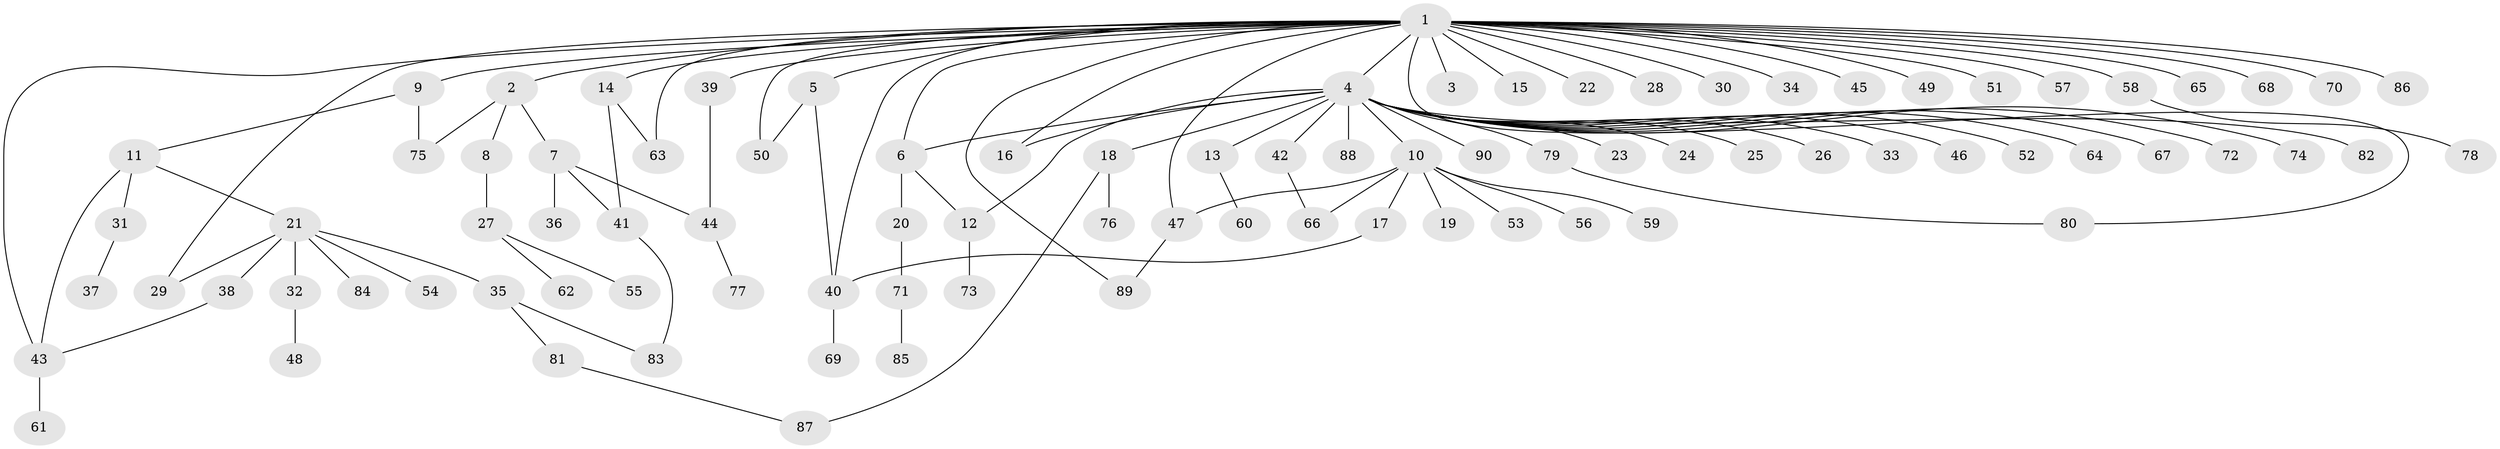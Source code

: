 // original degree distribution, {33: 0.007936507936507936, 4: 0.047619047619047616, 1: 0.5396825396825397, 24: 0.007936507936507936, 3: 0.1349206349206349, 5: 0.031746031746031744, 9: 0.015873015873015872, 2: 0.21428571428571427}
// Generated by graph-tools (version 1.1) at 2025/50/03/04/25 22:50:36]
// undirected, 90 vertices, 108 edges
graph export_dot {
  node [color=gray90,style=filled];
  1;
  2;
  3;
  4;
  5;
  6;
  7;
  8;
  9;
  10;
  11;
  12;
  13;
  14;
  15;
  16;
  17;
  18;
  19;
  20;
  21;
  22;
  23;
  24;
  25;
  26;
  27;
  28;
  29;
  30;
  31;
  32;
  33;
  34;
  35;
  36;
  37;
  38;
  39;
  40;
  41;
  42;
  43;
  44;
  45;
  46;
  47;
  48;
  49;
  50;
  51;
  52;
  53;
  54;
  55;
  56;
  57;
  58;
  59;
  60;
  61;
  62;
  63;
  64;
  65;
  66;
  67;
  68;
  69;
  70;
  71;
  72;
  73;
  74;
  75;
  76;
  77;
  78;
  79;
  80;
  81;
  82;
  83;
  84;
  85;
  86;
  87;
  88;
  89;
  90;
  1 -- 2 [weight=1.0];
  1 -- 3 [weight=1.0];
  1 -- 4 [weight=1.0];
  1 -- 5 [weight=1.0];
  1 -- 6 [weight=1.0];
  1 -- 9 [weight=1.0];
  1 -- 14 [weight=1.0];
  1 -- 15 [weight=1.0];
  1 -- 16 [weight=1.0];
  1 -- 22 [weight=1.0];
  1 -- 28 [weight=1.0];
  1 -- 29 [weight=1.0];
  1 -- 30 [weight=1.0];
  1 -- 34 [weight=1.0];
  1 -- 39 [weight=1.0];
  1 -- 40 [weight=1.0];
  1 -- 43 [weight=1.0];
  1 -- 45 [weight=1.0];
  1 -- 47 [weight=1.0];
  1 -- 49 [weight=1.0];
  1 -- 50 [weight=1.0];
  1 -- 51 [weight=1.0];
  1 -- 57 [weight=1.0];
  1 -- 58 [weight=2.0];
  1 -- 63 [weight=1.0];
  1 -- 65 [weight=1.0];
  1 -- 68 [weight=1.0];
  1 -- 70 [weight=1.0];
  1 -- 80 [weight=1.0];
  1 -- 86 [weight=1.0];
  1 -- 89 [weight=1.0];
  2 -- 7 [weight=1.0];
  2 -- 8 [weight=1.0];
  2 -- 75 [weight=1.0];
  4 -- 6 [weight=1.0];
  4 -- 10 [weight=1.0];
  4 -- 12 [weight=1.0];
  4 -- 13 [weight=1.0];
  4 -- 16 [weight=1.0];
  4 -- 18 [weight=1.0];
  4 -- 23 [weight=1.0];
  4 -- 24 [weight=1.0];
  4 -- 25 [weight=1.0];
  4 -- 26 [weight=1.0];
  4 -- 33 [weight=1.0];
  4 -- 42 [weight=1.0];
  4 -- 46 [weight=1.0];
  4 -- 52 [weight=1.0];
  4 -- 64 [weight=1.0];
  4 -- 67 [weight=1.0];
  4 -- 72 [weight=1.0];
  4 -- 74 [weight=1.0];
  4 -- 79 [weight=1.0];
  4 -- 82 [weight=1.0];
  4 -- 88 [weight=1.0];
  4 -- 90 [weight=1.0];
  5 -- 40 [weight=1.0];
  5 -- 50 [weight=1.0];
  6 -- 12 [weight=1.0];
  6 -- 20 [weight=1.0];
  7 -- 36 [weight=1.0];
  7 -- 41 [weight=1.0];
  7 -- 44 [weight=1.0];
  8 -- 27 [weight=1.0];
  9 -- 11 [weight=1.0];
  9 -- 75 [weight=1.0];
  10 -- 17 [weight=1.0];
  10 -- 19 [weight=1.0];
  10 -- 47 [weight=1.0];
  10 -- 53 [weight=1.0];
  10 -- 56 [weight=1.0];
  10 -- 59 [weight=1.0];
  10 -- 66 [weight=1.0];
  11 -- 21 [weight=1.0];
  11 -- 31 [weight=1.0];
  11 -- 43 [weight=1.0];
  12 -- 73 [weight=1.0];
  13 -- 60 [weight=1.0];
  14 -- 41 [weight=1.0];
  14 -- 63 [weight=1.0];
  17 -- 40 [weight=1.0];
  18 -- 76 [weight=1.0];
  18 -- 87 [weight=1.0];
  20 -- 71 [weight=1.0];
  21 -- 29 [weight=1.0];
  21 -- 32 [weight=1.0];
  21 -- 35 [weight=1.0];
  21 -- 38 [weight=1.0];
  21 -- 54 [weight=1.0];
  21 -- 84 [weight=1.0];
  27 -- 55 [weight=1.0];
  27 -- 62 [weight=1.0];
  31 -- 37 [weight=1.0];
  32 -- 48 [weight=1.0];
  35 -- 81 [weight=1.0];
  35 -- 83 [weight=1.0];
  38 -- 43 [weight=1.0];
  39 -- 44 [weight=1.0];
  40 -- 69 [weight=1.0];
  41 -- 83 [weight=1.0];
  42 -- 66 [weight=1.0];
  43 -- 61 [weight=1.0];
  44 -- 77 [weight=1.0];
  47 -- 89 [weight=1.0];
  58 -- 78 [weight=1.0];
  71 -- 85 [weight=1.0];
  79 -- 80 [weight=1.0];
  81 -- 87 [weight=1.0];
}
